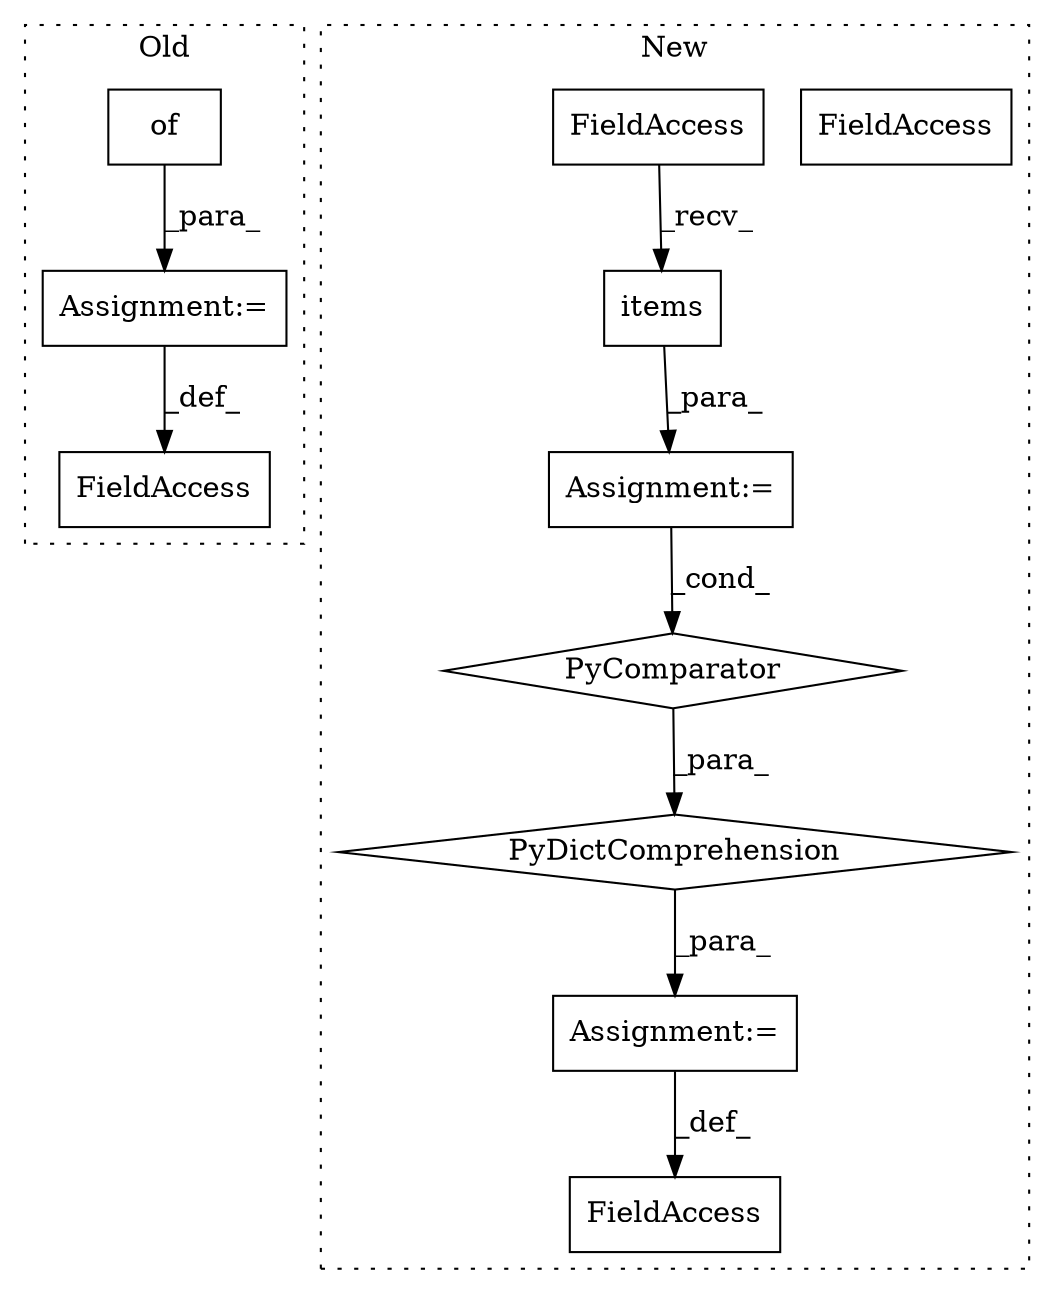 digraph G {
subgraph cluster0 {
1 [label="of" a="32" s="350,394" l="3,1" shape="box"];
4 [label="Assignment:=" a="7" s="345" l="1" shape="box"];
9 [label="FieldAccess" a="22" s="330" l="15" shape="box"];
label = "Old";
style="dotted";
}
subgraph cluster1 {
2 [label="items" a="32" s="958" l="7" shape="box"];
3 [label="Assignment:=" a="7" s="935" l="39" shape="box"];
5 [label="PyComparator" a="113" s="935" l="39" shape="diamond"];
6 [label="PyDictComprehension" a="110" s="857" l="125" shape="diamond"];
7 [label="Assignment:=" a="7" s="845" l="12" shape="box"];
8 [label="FieldAccess" a="22" s="828" l="17" shape="box"];
10 [label="FieldAccess" a="22" s="942" l="15" shape="box"];
11 [label="FieldAccess" a="22" s="942" l="15" shape="box"];
label = "New";
style="dotted";
}
1 -> 4 [label="_para_"];
2 -> 3 [label="_para_"];
3 -> 5 [label="_cond_"];
4 -> 9 [label="_def_"];
5 -> 6 [label="_para_"];
6 -> 7 [label="_para_"];
7 -> 8 [label="_def_"];
11 -> 2 [label="_recv_"];
}